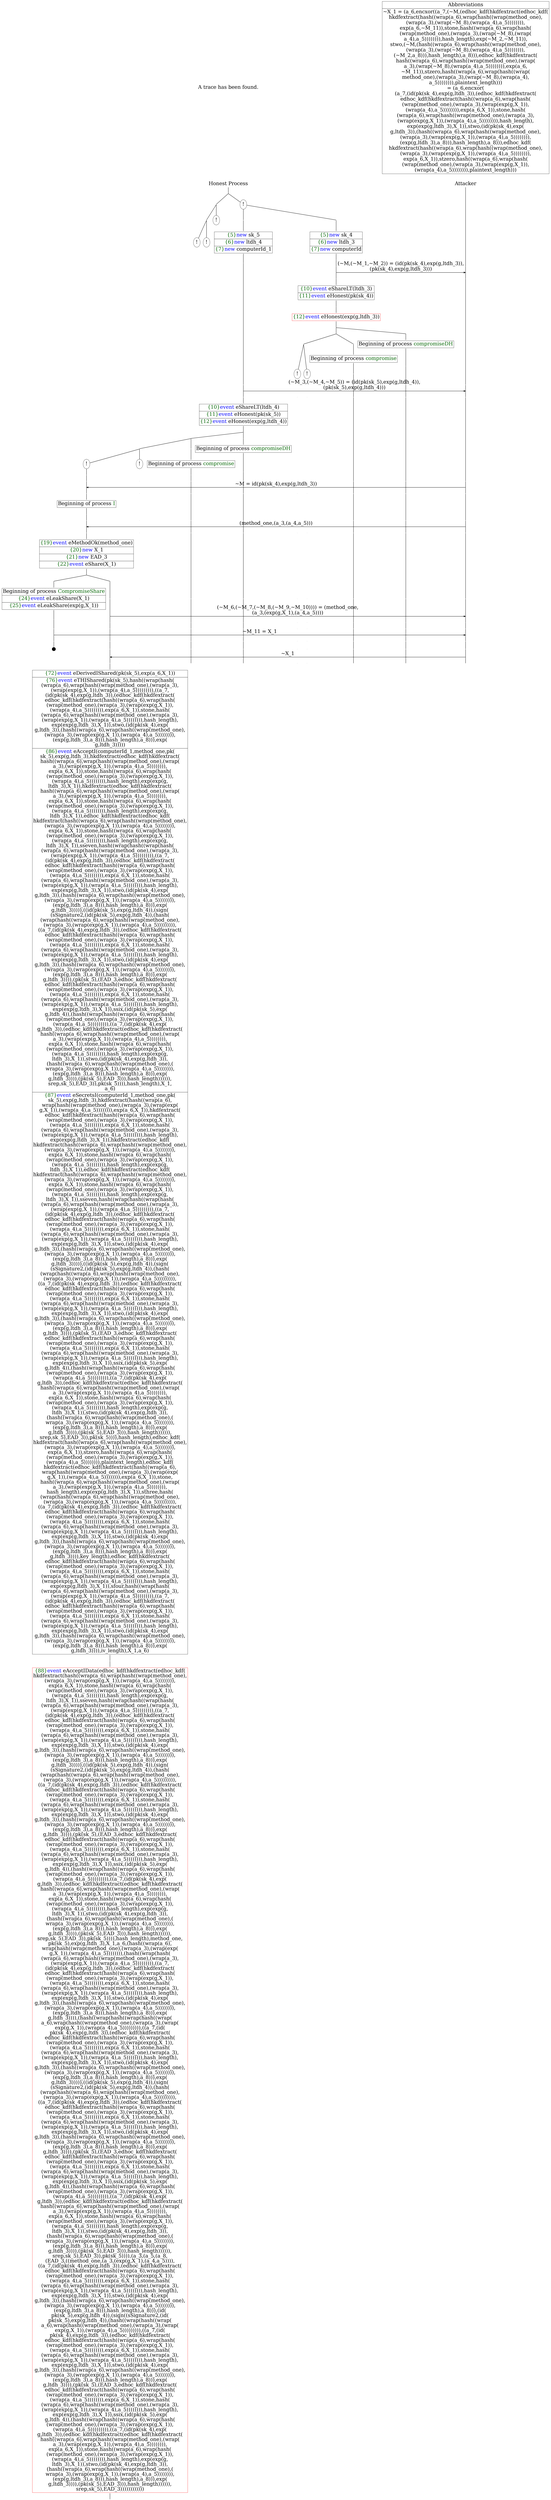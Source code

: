 digraph {
graph [ordering = out]
edge [arrowhead = none, penwidth = 1.6, fontsize = 30]
node [shape = point, width = 0, height = 0, fontsize = 30]
Trace [label = <A trace has been found.<br/>
>, shape = plaintext]
P0__0 [label = "Honest Process", shape = plaintext]
P__0 [label = "Attacker", shape = plaintext]
Trace -> P0__0 [label = "", style = invisible, weight = 100]{rank = same; P0__0 P__0}
P0__0 -> P0__1 [label = <>, weight = 100]
/*RPar */
P0__1 -> P0_1__1 [label = <>]
P0__1 -> P0_0__1 [label = <>]
P0__1 [label = "", fixedsize = false, width = 0, height = 0, shape = none]
{rank = same; P0_0__1 P0_1__1}
P0_0__1 [label = "!", shape = ellipse]
{rank = same; P0_0_1__1 P0_0_0__1}
P0_0_1__1 [label = "", fixedsize = false, width = 0, height = 0, shape = none]
P0_0__1 -> P0_0_1__1 [label = <>]
P0_0_0__1 [label = "", fixedsize = false, width = 0, height = 0, shape = none]
P0_0__1 -> P0_0_0__1 [label = <>]
P0_0_0__1 -> P0_0_0__2 [label = <>, weight = 100]
P0_0_0__2 [shape = plaintext, label = <<TABLE BORDER="0" CELLBORDER="1" CELLSPACING="0" CELLPADDING="4"> <TR><TD><FONT COLOR="darkgreen">{5}</FONT><FONT COLOR="blue">new </FONT>sk_4</TD></TR><TR><TD><FONT COLOR="darkgreen">{6}</FONT><FONT COLOR="blue">new </FONT>ltdh_3</TD></TR><TR><TD><FONT COLOR="darkgreen">{7}</FONT><FONT COLOR="blue">new </FONT>computerId</TD></TR></TABLE>>]
P0_0_0__2 -> P0_0_0__3 [label = <>, weight = 100]
P0_0_0__3 -> P0_0_0__4 [label = <>, weight = 100]
P__0 -> P__1 [label = <>, weight = 100]
{rank = same; P__1 P0_0_0__4}
P0_0_0__4 -> P0_0_0__5 [label = <>, weight = 100]
P__1 -> P__2 [label = <>, weight = 100]
{rank = same; P__2 P0_0_0__5}
P0_0_0__5 -> P__2 [label = <(~M,(~M_1,~M_2)) = (id(pk(sk_4),exp(g,ltdh_3)),<br/>
(pk(sk_4),exp(g,ltdh_3)))>, arrowhead = normal]
P0_0_0__5 -> P0_0_0__6 [label = <>, weight = 100]
P__2 -> P__3 [label = <>, weight = 100]
{rank = same; P__3 P0_0_0__6}
P0_0_0__6 -> P0_0_0__7 [label = <>, weight = 100]
P0_0_0__7 [shape = plaintext, label = <<TABLE BORDER="0" CELLBORDER="1" CELLSPACING="0" CELLPADDING="4"> <TR><TD><FONT COLOR="darkgreen">{10}</FONT><FONT COLOR="blue">event</FONT> eShareLT(ltdh_3)</TD></TR><TR><TD><FONT COLOR="darkgreen">{11}</FONT><FONT COLOR="blue">event</FONT> eHonest(pk(sk_4))</TD></TR></TABLE>>]
P0_0_0__7 -> P0_0_0__8 [label = <>, weight = 100]
P0_0_0__8 -> P0_0_0__9 [label = <>, weight = 100]
P0_0_0__9 [color = red, shape = plaintext, label = <<TABLE BORDER="0" CELLBORDER="1" CELLSPACING="0" CELLPADDING="4"> <TR><TD><FONT COLOR="darkgreen">{12}</FONT><FONT COLOR="blue">event</FONT> eHonest(exp(g,ltdh_3))</TD></TR></TABLE>>]
P0_0_0__9 -> P0_0_0__10 [label = <>, weight = 100]
/*RPar */
P0_0_0__10 -> P0_0_0_1__10 [label = <>]
P0_0_0__10 -> P0_0_0_0__10 [label = <>]
P0_0_0__10 [label = "", fixedsize = false, width = 0, height = 0, shape = none]
{rank = same; P0_0_0_0__10 P0_0_0_1__10}
P0_0_0_0__10 -> P0_0_0_0__11 [label = <>, weight = 100]
P0_0_0_0__11 [shape = plaintext, label = <<TABLE BORDER="0" CELLBORDER="1" CELLSPACING="0" CELLPADDING="4"> <TR><TD>Beginning of process <FONT COLOR="darkgreen">compromiseDH</FONT></TD></TR></TABLE>>]
P0_0_0_0__11 -> P0_0_0_0__12 [label = <>, weight = 100]
/*RPar */
P0_0_0_1__10 -> P0_0_0_1_1__10 [label = <>]
P0_0_0_1__10 -> P0_0_0_1_0__10 [label = <>]
P0_0_0_1__10 [label = "", fixedsize = false, width = 0, height = 0, shape = none]
{rank = same; P0_0_0_1_0__10 P0_0_0_1_1__10}
P0_0_0_1_0__10 -> P0_0_0_1_0__11 [label = <>, weight = 100]
P0_0_0_1_0__11 [shape = plaintext, label = <<TABLE BORDER="0" CELLBORDER="1" CELLSPACING="0" CELLPADDING="4"> <TR><TD>Beginning of process <FONT COLOR="darkgreen">compromise</FONT></TD></TR></TABLE>>]
P0_0_0_1_0__11 -> P0_0_0_1_0__12 [label = <>, weight = 100]
/*RPar */
P0_0_0_1_1__10 -> P0_0_0_1_1_1__10 [label = <>]
P0_0_0_1_1__10 -> P0_0_0_1_1_0__10 [label = <>]
P0_0_0_1_1__10 [label = "", fixedsize = false, width = 0, height = 0, shape = none]
{rank = same; P0_0_0_1_1_0__10 P0_0_0_1_1_1__10}
P0_0_0_1_1_0__10 [label = "!", shape = ellipse]
P0_0_0_1_1_1__10 [label = "!", shape = ellipse]
P0_0_1__1 -> P0_0_1__2 [label = <>, weight = 100]
P0_0_1__2 [shape = plaintext, label = <<TABLE BORDER="0" CELLBORDER="1" CELLSPACING="0" CELLPADDING="4"> <TR><TD><FONT COLOR="darkgreen">{5}</FONT><FONT COLOR="blue">new </FONT>sk_5</TD></TR><TR><TD><FONT COLOR="darkgreen">{6}</FONT><FONT COLOR="blue">new </FONT>ltdh_4</TD></TR><TR><TD><FONT COLOR="darkgreen">{7}</FONT><FONT COLOR="blue">new </FONT>computerId_1</TD></TR></TABLE>>]
P0_0_1__2 -> P0_0_1__3 [label = <>, weight = 100]
P0_0_1__3 -> P0_0_1__4 [label = <>, weight = 100]
P0_0_0_1_1_1__11 [label = "", style = invisible]
P0_0_0_1_1_1__10 -> P0_0_0_1_1_1__11 [label = <>, weight = 100, style = invisible]
P0_0_0_1_1_0__11 [label = "", style = invisible]
P0_0_0_1_1_0__10 -> P0_0_0_1_1_0__11 [label = <>, weight = 100, style = invisible]
P0_0_0_1_0__12 -> P0_0_0_1_0__13 [label = <>, weight = 100]
P0_0_0_0__12 -> P0_0_0_0__13 [label = <>, weight = 100]
P__3 -> P__4 [label = <>, weight = 100]
{rank = same; P__4 P0_0_0_0__13 P0_0_0_1_0__13 P0_0_0_1_1_0__11 P0_0_0_1_1_1__11 P0_0_1__4}
P0_0_1__4 -> P0_0_1__5 [label = <>, weight = 100]
P__4 -> P__5 [label = <>, weight = 100]
{rank = same; P__5 P0_0_1__5}
P0_0_1__5 -> P__5 [label = <(~M_3,(~M_4,~M_5)) = (id(pk(sk_5),exp(g,ltdh_4)),<br/>
(pk(sk_5),exp(g,ltdh_4)))>, arrowhead = normal]
P0_0_1__5 -> P0_0_1__6 [label = <>, weight = 100]
P0_0_0_1_1_1__12 [label = "", style = invisible]
P0_0_0_1_1_1__11 -> P0_0_0_1_1_1__12 [label = <>, weight = 100, style = invisible]
P0_0_0_1_1_0__12 [label = "", style = invisible]
P0_0_0_1_1_0__11 -> P0_0_0_1_1_0__12 [label = <>, weight = 100, style = invisible]
P0_0_0_1_0__13 -> P0_0_0_1_0__14 [label = <>, weight = 100]
P0_0_0_0__13 -> P0_0_0_0__14 [label = <>, weight = 100]
P__5 -> P__6 [label = <>, weight = 100]
{rank = same; P__6 P0_0_0_0__14 P0_0_0_1_0__14 P0_0_0_1_1_0__12 P0_0_0_1_1_1__12 P0_0_1__6}
P0_0_1__6 -> P0_0_1__7 [label = <>, weight = 100]
P0_0_1__7 [shape = plaintext, label = <<TABLE BORDER="0" CELLBORDER="1" CELLSPACING="0" CELLPADDING="4"> <TR><TD><FONT COLOR="darkgreen">{10}</FONT><FONT COLOR="blue">event</FONT> eShareLT(ltdh_4)</TD></TR><TR><TD><FONT COLOR="darkgreen">{11}</FONT><FONT COLOR="blue">event</FONT> eHonest(pk(sk_5))</TD></TR><TR><TD><FONT COLOR="darkgreen">{12}</FONT><FONT COLOR="blue">event</FONT> eHonest(exp(g,ltdh_4))</TD></TR></TABLE>>]
P0_0_1__7 -> P0_0_1__8 [label = <>, weight = 100]
/*RPar */
P0_0_1__8 -> P0_0_1_1__8 [label = <>]
P0_0_1__8 -> P0_0_1_0__8 [label = <>]
P0_0_1__8 [label = "", fixedsize = false, width = 0, height = 0, shape = none]
{rank = same; P0_0_1_0__8 P0_0_1_1__8}
P0_0_1_0__8 -> P0_0_1_0__9 [label = <>, weight = 100]
P0_0_1_0__9 [shape = plaintext, label = <<TABLE BORDER="0" CELLBORDER="1" CELLSPACING="0" CELLPADDING="4"> <TR><TD>Beginning of process <FONT COLOR="darkgreen">compromiseDH</FONT></TD></TR></TABLE>>]
P0_0_1_0__9 -> P0_0_1_0__10 [label = <>, weight = 100]
/*RPar */
P0_0_1_1__8 -> P0_0_1_1_1__8 [label = <>]
P0_0_1_1__8 -> P0_0_1_1_0__8 [label = <>]
P0_0_1_1__8 [label = "", fixedsize = false, width = 0, height = 0, shape = none]
{rank = same; P0_0_1_1_0__8 P0_0_1_1_1__8}
P0_0_1_1_0__8 -> P0_0_1_1_0__9 [label = <>, weight = 100]
P0_0_1_1_0__9 [shape = plaintext, label = <<TABLE BORDER="0" CELLBORDER="1" CELLSPACING="0" CELLPADDING="4"> <TR><TD>Beginning of process <FONT COLOR="darkgreen">compromise</FONT></TD></TR></TABLE>>]
P0_0_1_1_0__9 -> P0_0_1_1_0__10 [label = <>, weight = 100]
/*RPar */
P0_0_1_1_1__8 -> P0_0_1_1_1_1__8 [label = <>]
P0_0_1_1_1__8 -> P0_0_1_1_1_0__8 [label = <>]
P0_0_1_1_1__8 [label = "", fixedsize = false, width = 0, height = 0, shape = none]
{rank = same; P0_0_1_1_1_0__8 P0_0_1_1_1_1__8}
P0_0_1_1_1_0__8 [label = "!", shape = ellipse]
P0_0_1_1_1_1__8 [label = "!", shape = ellipse]
P0_0_1_1_1_1_0__8 [label = "", fixedsize = false, width = 0, height = 0, shape = none]
P0_0_1_1_1_1__8 -> P0_0_1_1_1_1_0__8 [label = <>, weight = 100]
/*RPar */
P0_1__1 -> P0_1_1__1 [label = <>]
P0_1__1 -> P0_1_0__1 [label = <>]
P0_1__1 [label = "", fixedsize = false, width = 0, height = 0, shape = none]
{rank = same; P0_1_0__1 P0_1_1__1}
P0_1_0__1 [label = "!", shape = ellipse]
/*RPar */
P0_1_1__1 -> P0_1_1_1__1 [label = <>]
P0_1_1__1 -> P0_1_1_0__1 [label = <>]
P0_1_1__1 [label = "", fixedsize = false, width = 0, height = 0, shape = none]
{rank = same; P0_1_1_0__1 P0_1_1_1__1}
P0_1_1_0__1 [label = "!", shape = ellipse]
P0_1_1_1__1 [label = "!", shape = ellipse]
P0_0_1_1_1_1_0__8 -> P0_0_1_1_1_1_0__9 [label = <>, weight = 100]
P0_0_1_1_1_0__9 [label = "", style = invisible]
P0_0_1_1_1_0__8 -> P0_0_1_1_1_0__9 [label = <>, weight = 100, style = invisible]
P0_0_1_1_0__10 -> P0_0_1_1_0__11 [label = <>, weight = 100]
P0_0_1_0__10 -> P0_0_1_0__11 [label = <>, weight = 100]
P0_0_0_1_1_1__13 [label = "", style = invisible]
P0_0_0_1_1_1__12 -> P0_0_0_1_1_1__13 [label = <>, weight = 100, style = invisible]
P0_0_0_1_1_0__13 [label = "", style = invisible]
P0_0_0_1_1_0__12 -> P0_0_0_1_1_0__13 [label = <>, weight = 100, style = invisible]
P0_0_0_1_0__14 -> P0_0_0_1_0__15 [label = <>, weight = 100]
P0_0_0_0__14 -> P0_0_0_0__15 [label = <>, weight = 100]
P__6 -> P__7 [label = <>, weight = 100]
{rank = same; P__7 P0_0_0_0__15 P0_0_0_1_0__15 P0_0_0_1_1_0__13 P0_0_0_1_1_1__13 P0_0_1_0__11 P0_0_1_1_0__11 P0_0_1_1_1_0__9 P0_0_1_1_1_1_0__9}
P0_0_1_1_1_1_0__9 -> P0_0_1_1_1_1_0__10 [label = <>, weight = 100]
P__7 -> P__8 [label = <>, weight = 100]
{rank = same; P__8 P0_0_1_1_1_1_0__10}
P0_0_1_1_1_1_0__10 -> P__8 [label = <~M = id(pk(sk_4),exp(g,ltdh_3))>, dir = back, arrowhead = normal]
P0_0_1_1_1_1_0__10 -> P0_0_1_1_1_1_0__11 [label = <>, weight = 100]
P0_0_1_1_1_0__10 [label = "", style = invisible]
P0_0_1_1_1_0__9 -> P0_0_1_1_1_0__10 [label = <>, weight = 100, style = invisible]
P0_0_1_1_0__11 -> P0_0_1_1_0__12 [label = <>, weight = 100]
P0_0_1_0__11 -> P0_0_1_0__12 [label = <>, weight = 100]
P0_0_0_1_1_1__14 [label = "", style = invisible]
P0_0_0_1_1_1__13 -> P0_0_0_1_1_1__14 [label = <>, weight = 100, style = invisible]
P0_0_0_1_1_0__14 [label = "", style = invisible]
P0_0_0_1_1_0__13 -> P0_0_0_1_1_0__14 [label = <>, weight = 100, style = invisible]
P0_0_0_1_0__15 -> P0_0_0_1_0__16 [label = <>, weight = 100]
P0_0_0_0__15 -> P0_0_0_0__16 [label = <>, weight = 100]
P__8 -> P__9 [label = <>, weight = 100]
{rank = same; P__9 P0_0_0_0__16 P0_0_0_1_0__16 P0_0_0_1_1_0__14 P0_0_0_1_1_1__14 P0_0_1_0__12 P0_0_1_1_0__12 P0_0_1_1_1_0__10 P0_0_1_1_1_1_0__11}
P0_0_1_1_1_1_0__11 -> P0_0_1_1_1_1_0__12 [label = <>, weight = 100]
P0_0_1_1_1_1_0__12 [shape = plaintext, label = <<TABLE BORDER="0" CELLBORDER="1" CELLSPACING="0" CELLPADDING="4"> <TR><TD>Beginning of process <FONT COLOR="darkgreen">I</FONT></TD></TR></TABLE>>]
P0_0_1_1_1_1_0__12 -> P0_0_1_1_1_1_0__13 [label = <>, weight = 100]
P0_0_1_1_1_1_0__13 -> P0_0_1_1_1_1_0__14 [label = <>, weight = 100]
P0_0_1_1_1_0__11 [label = "", style = invisible]
P0_0_1_1_1_0__10 -> P0_0_1_1_1_0__11 [label = <>, weight = 100, style = invisible]
P0_0_1_1_0__12 -> P0_0_1_1_0__13 [label = <>, weight = 100]
P0_0_1_0__12 -> P0_0_1_0__13 [label = <>, weight = 100]
P0_0_0_1_1_1__15 [label = "", style = invisible]
P0_0_0_1_1_1__14 -> P0_0_0_1_1_1__15 [label = <>, weight = 100, style = invisible]
P0_0_0_1_1_0__15 [label = "", style = invisible]
P0_0_0_1_1_0__14 -> P0_0_0_1_1_0__15 [label = <>, weight = 100, style = invisible]
P0_0_0_1_0__16 -> P0_0_0_1_0__17 [label = <>, weight = 100]
P0_0_0_0__16 -> P0_0_0_0__17 [label = <>, weight = 100]
P__9 -> P__10 [label = <>, weight = 100]
{rank = same; P__10 P0_0_0_0__17 P0_0_0_1_0__17 P0_0_0_1_1_0__15 P0_0_0_1_1_1__15 P0_0_1_0__13 P0_0_1_1_0__13 P0_0_1_1_1_0__11 P0_0_1_1_1_1_0__14}
P0_0_1_1_1_1_0__14 -> P0_0_1_1_1_1_0__15 [label = <>, weight = 100]
P__10 -> P__11 [label = <>, weight = 100]
{rank = same; P__11 P0_0_1_1_1_1_0__15}
P0_0_1_1_1_1_0__15 -> P__11 [label = <(method_one,(a_3,(a_4,a_5)))>, dir = back, arrowhead = normal]
P0_0_1_1_1_1_0__15 -> P0_0_1_1_1_1_0__16 [label = <>, weight = 100]
P0_0_1_1_1_0__12 [label = "", style = invisible]
P0_0_1_1_1_0__11 -> P0_0_1_1_1_0__12 [label = <>, weight = 100, style = invisible]
P0_0_1_1_0__13 -> P0_0_1_1_0__14 [label = <>, weight = 100]
P0_0_1_0__13 -> P0_0_1_0__14 [label = <>, weight = 100]
P0_0_0_1_1_1__16 [label = "", style = invisible]
P0_0_0_1_1_1__15 -> P0_0_0_1_1_1__16 [label = <>, weight = 100, style = invisible]
P0_0_0_1_1_0__16 [label = "", style = invisible]
P0_0_0_1_1_0__15 -> P0_0_0_1_1_0__16 [label = <>, weight = 100, style = invisible]
P0_0_0_1_0__17 -> P0_0_0_1_0__18 [label = <>, weight = 100]
P0_0_0_0__17 -> P0_0_0_0__18 [label = <>, weight = 100]
P__11 -> P__12 [label = <>, weight = 100]
{rank = same; P__12 P0_0_0_0__18 P0_0_0_1_0__18 P0_0_0_1_1_0__16 P0_0_0_1_1_1__16 P0_0_1_0__14 P0_0_1_1_0__14 P0_0_1_1_1_0__12 P0_0_1_1_1_1_0__16}
P0_0_1_1_1_1_0__16 -> P0_0_1_1_1_1_0__17 [label = <>, weight = 100]
P0_0_1_1_1_1_0__17 [shape = plaintext, label = <<TABLE BORDER="0" CELLBORDER="1" CELLSPACING="0" CELLPADDING="4"> <TR><TD><FONT COLOR="darkgreen">{19}</FONT><FONT COLOR="blue">event</FONT> eMethodOk(method_one)</TD></TR><TR><TD><FONT COLOR="darkgreen">{20}</FONT><FONT COLOR="blue">new </FONT>X_1</TD></TR><TR><TD><FONT COLOR="darkgreen">{21}</FONT><FONT COLOR="blue">new </FONT>EAD_3</TD></TR><TR><TD><FONT COLOR="darkgreen">{22}</FONT><FONT COLOR="blue">event</FONT> eShare(X_1)</TD></TR></TABLE>>]
P0_0_1_1_1_1_0__17 -> P0_0_1_1_1_1_0__18 [label = <>, weight = 100]
/*RPar */
P0_0_1_1_1_1_0__18 -> P0_0_1_1_1_1_0_1__18 [label = <>]
P0_0_1_1_1_1_0__18 -> P0_0_1_1_1_1_0_0__18 [label = <>]
P0_0_1_1_1_1_0__18 [label = "", fixedsize = false, width = 0, height = 0, shape = none]
{rank = same; P0_0_1_1_1_1_0_0__18 P0_0_1_1_1_1_0_1__18}
P0_0_1_1_1_1_0_0__18 -> P0_0_1_1_1_1_0_0__19 [label = <>, weight = 100]
P0_0_1_1_1_0__13 [label = "", style = invisible]
P0_0_1_1_1_0__12 -> P0_0_1_1_1_0__13 [label = <>, weight = 100, style = invisible]
P0_0_1_1_0__14 -> P0_0_1_1_0__15 [label = <>, weight = 100]
P0_0_1_0__14 -> P0_0_1_0__15 [label = <>, weight = 100]
P0_0_0_1_1_1__17 [label = "", style = invisible]
P0_0_0_1_1_1__16 -> P0_0_0_1_1_1__17 [label = <>, weight = 100, style = invisible]
P0_0_0_1_1_0__17 [label = "", style = invisible]
P0_0_0_1_1_0__16 -> P0_0_0_1_1_0__17 [label = <>, weight = 100, style = invisible]
P0_0_0_1_0__18 -> P0_0_0_1_0__19 [label = <>, weight = 100]
P0_0_0_0__18 -> P0_0_0_0__19 [label = <>, weight = 100]
P__12 -> P__13 [label = <>, weight = 100]
{rank = same; P__13 P0_0_0_0__19 P0_0_0_1_0__19 P0_0_0_1_1_0__17 P0_0_0_1_1_1__17 P0_0_1_0__15 P0_0_1_1_0__15 P0_0_1_1_1_0__13 P0_0_1_1_1_1_0_0__19}
P0_0_1_1_1_1_0_0__19 -> P0_0_1_1_1_1_0_0__20 [label = <>, weight = 100]
P__13 -> P__14 [label = <>, weight = 100]
{rank = same; P__14 P0_0_1_1_1_1_0_0__20}
P0_0_1_1_1_1_0_0__20 -> P__14 [label = <(~M_6,(~M_7,(~M_8,(~M_9,~M_10)))) = (method_one,<br/>
(a_3,(exp(g,X_1),(a_4,a_5))))>, arrowhead = normal]
P0_0_1_1_1_1_0_0__20 -> P0_0_1_1_1_1_0_0__21 [label = <>, weight = 100]
P0_0_1_1_1_0__14 [label = "", style = invisible]
P0_0_1_1_1_0__13 -> P0_0_1_1_1_0__14 [label = <>, weight = 100, style = invisible]
P0_0_1_1_0__15 -> P0_0_1_1_0__16 [label = <>, weight = 100]
P0_0_1_0__15 -> P0_0_1_0__16 [label = <>, weight = 100]
P0_0_0_1_1_1__18 [label = "", style = invisible]
P0_0_0_1_1_1__17 -> P0_0_0_1_1_1__18 [label = <>, weight = 100, style = invisible]
P0_0_0_1_1_0__18 [label = "", style = invisible]
P0_0_0_1_1_0__17 -> P0_0_0_1_1_0__18 [label = <>, weight = 100, style = invisible]
P0_0_0_1_0__19 -> P0_0_0_1_0__20 [label = <>, weight = 100]
P0_0_0_0__19 -> P0_0_0_0__20 [label = <>, weight = 100]
P__14 -> P__15 [label = <>, weight = 100]
{rank = same; P__15 P0_0_0_0__20 P0_0_0_1_0__20 P0_0_0_1_1_0__18 P0_0_0_1_1_1__18 P0_0_1_0__16 P0_0_1_1_0__16 P0_0_1_1_1_0__14 P0_0_1_1_1_1_0_0__21}
P0_0_1_1_1_1_0_1__18 -> P0_0_1_1_1_1_0_1__19 [label = <>, weight = 100]
P0_0_1_1_1_1_0_1__19 [shape = plaintext, label = <<TABLE BORDER="0" CELLBORDER="1" CELLSPACING="0" CELLPADDING="4"> <TR><TD>Beginning of process <FONT COLOR="darkgreen">CompromiseShare</FONT></TD></TR><TR><TD><FONT COLOR="darkgreen">{24}</FONT><FONT COLOR="blue">event</FONT> eLeakShare(X_1)</TD></TR><TR><TD><FONT COLOR="darkgreen">{25}</FONT><FONT COLOR="blue">event</FONT> eLeakShare(exp(g,X_1))</TD></TR></TABLE>>]
P0_0_1_1_1_1_0_1__19 -> P0_0_1_1_1_1_0_1__20 [label = <>, weight = 100]
P0_0_1_1_1_1_0_1__20 -> P0_0_1_1_1_1_0_1__21 [label = <>, weight = 100]
P0_0_1_1_1_1_0_0__21 -> P0_0_1_1_1_1_0_0__22 [label = <>, weight = 100]
P0_0_1_1_1_0__15 [label = "", style = invisible]
P0_0_1_1_1_0__14 -> P0_0_1_1_1_0__15 [label = <>, weight = 100, style = invisible]
P0_0_1_1_0__16 -> P0_0_1_1_0__17 [label = <>, weight = 100]
P0_0_1_0__16 -> P0_0_1_0__17 [label = <>, weight = 100]
P0_0_0_1_1_1__19 [label = "", style = invisible]
P0_0_0_1_1_1__18 -> P0_0_0_1_1_1__19 [label = <>, weight = 100, style = invisible]
P0_0_0_1_1_0__19 [label = "", style = invisible]
P0_0_0_1_1_0__18 -> P0_0_0_1_1_0__19 [label = <>, weight = 100, style = invisible]
P0_0_0_1_0__20 -> P0_0_0_1_0__21 [label = <>, weight = 100]
P0_0_0_0__20 -> P0_0_0_0__21 [label = <>, weight = 100]
P__15 -> P__16 [label = <>, weight = 100]
{rank = same; P__16 P0_0_0_0__21 P0_0_0_1_0__21 P0_0_0_1_1_0__19 P0_0_0_1_1_1__19 P0_0_1_0__17 P0_0_1_1_0__17 P0_0_1_1_1_0__15 P0_0_1_1_1_1_0_0__22 P0_0_1_1_1_1_0_1__21}
P0_0_1_1_1_1_0_1__21 -> P0_0_1_1_1_1_0_1__22 [label = <>, weight = 100]
P__16 -> P__17 [label = <>, weight = 100]
{rank = same; P__17 P0_0_1_1_1_1_0_1__22}
P0_0_1_1_1_1_0_1__22 -> P__17 [label = <~M_11 = X_1>, arrowhead = normal]
P0_0_1_1_1_1_0_1__22 -> P0_0_1_1_1_1_0_1__23 [label = <>, weight = 100]
P0_0_1_1_1_1_0_0__22 -> P0_0_1_1_1_1_0_0__23 [label = <>, weight = 100]
P0_0_1_1_1_0__16 [label = "", style = invisible]
P0_0_1_1_1_0__15 -> P0_0_1_1_1_0__16 [label = <>, weight = 100, style = invisible]
P0_0_1_1_0__17 -> P0_0_1_1_0__18 [label = <>, weight = 100]
P0_0_1_0__17 -> P0_0_1_0__18 [label = <>, weight = 100]
P0_0_0_1_1_1__20 [label = "", style = invisible]
P0_0_0_1_1_1__19 -> P0_0_0_1_1_1__20 [label = <>, weight = 100, style = invisible]
P0_0_0_1_1_0__20 [label = "", style = invisible]
P0_0_0_1_1_0__19 -> P0_0_0_1_1_0__20 [label = <>, weight = 100, style = invisible]
P0_0_0_1_0__21 -> P0_0_0_1_0__22 [label = <>, weight = 100]
P0_0_0_0__21 -> P0_0_0_0__22 [label = <>, weight = 100]
P__17 -> P__18 [label = <>, weight = 100]
{rank = same; P__18 P0_0_0_0__22 P0_0_0_1_0__22 P0_0_0_1_1_0__20 P0_0_0_1_1_1__20 P0_0_1_0__18 P0_0_1_1_0__18 P0_0_1_1_1_0__16 P0_0_1_1_1_1_0_0__23 P0_0_1_1_1_1_0_1__23}
P0_0_1_1_1_1_0_1__24 [label = "", width = 0.3, height = 0.3]
P0_0_1_1_1_1_0_1__23 -> P0_0_1_1_1_1_0_1__24 [label = <>, weight = 100]
P0_0_1_1_1_1_0_0__23 -> P0_0_1_1_1_1_0_0__24 [label = <>, weight = 100]
P0_0_1_1_1_0__17 [label = "", style = invisible]
P0_0_1_1_1_0__16 -> P0_0_1_1_1_0__17 [label = <>, weight = 100, style = invisible]
P0_0_1_1_0__18 -> P0_0_1_1_0__19 [label = <>, weight = 100]
P0_0_1_0__18 -> P0_0_1_0__19 [label = <>, weight = 100]
P0_0_0_1_1_1__21 [label = "", style = invisible]
P0_0_0_1_1_1__20 -> P0_0_0_1_1_1__21 [label = <>, weight = 100, style = invisible]
P0_0_0_1_1_0__21 [label = "", style = invisible]
P0_0_0_1_1_0__20 -> P0_0_0_1_1_0__21 [label = <>, weight = 100, style = invisible]
P0_0_0_1_0__22 -> P0_0_0_1_0__23 [label = <>, weight = 100]
P0_0_0_0__22 -> P0_0_0_0__23 [label = <>, weight = 100]
P__18 -> P__19 [label = <>, weight = 100]
{rank = same; P__19 P0_0_0_0__23 P0_0_0_1_0__23 P0_0_0_1_1_0__21 P0_0_0_1_1_1__21 P0_0_1_0__19 P0_0_1_1_0__19 P0_0_1_1_1_0__17 P0_0_1_1_1_1_0_0__24}
P0_0_1_1_1_1_0_0__24 -> P0_0_1_1_1_1_0_0__25 [label = <>, weight = 100]
P__19 -> P__20 [label = <>, weight = 100]
{rank = same; P__20 P0_0_1_1_1_1_0_0__25}
P0_0_1_1_1_1_0_0__25 -> P__20 [label = <~X_1>, dir = back, arrowhead = normal]
P0_0_1_1_1_1_0_0__25 -> P0_0_1_1_1_1_0_0__26 [label = <>, weight = 100]
P0_0_1_1_1_0__18 [label = "", style = invisible]
P0_0_1_1_1_0__17 -> P0_0_1_1_1_0__18 [label = <>, weight = 100, style = invisible]
P0_0_1_1_0__19 -> P0_0_1_1_0__20 [label = <>, weight = 100]
P0_0_1_0__19 -> P0_0_1_0__20 [label = <>, weight = 100]
P0_0_0_1_1_1__22 [label = "", style = invisible]
P0_0_0_1_1_1__21 -> P0_0_0_1_1_1__22 [label = <>, weight = 100, style = invisible]
P0_0_0_1_1_0__22 [label = "", style = invisible]
P0_0_0_1_1_0__21 -> P0_0_0_1_1_0__22 [label = <>, weight = 100, style = invisible]
P0_0_0_1_0__23 -> P0_0_0_1_0__24 [label = <>, weight = 100]
P0_0_0_0__23 -> P0_0_0_0__24 [label = <>, weight = 100]
P__20 -> P__21 [label = <>, weight = 100]
{rank = same; P__21 P0_0_0_0__24 P0_0_0_1_0__24 P0_0_0_1_1_0__22 P0_0_0_1_1_1__22 P0_0_1_0__20 P0_0_1_1_0__20 P0_0_1_1_1_0__18 P0_0_1_1_1_1_0_0__26}
P0_0_1_1_1_1_0_0__26 -> P0_0_1_1_1_1_0_0__27 [label = <>, weight = 100]
P0_0_1_1_1_1_0_0__27 [shape = plaintext, label = <<TABLE BORDER="0" CELLBORDER="1" CELLSPACING="0" CELLPADDING="4"> <TR><TD><FONT COLOR="darkgreen">{72}</FONT><FONT COLOR="blue">event</FONT> eDerivedIShared(pk(sk_5),exp(a_6,X_1))<br/>
</TD></TR><TR><TD><FONT COLOR="darkgreen">{76}</FONT><FONT COLOR="blue">event</FONT> eTHIShared(pk(sk_5),hash((wrap(hash(<br/>
(wrap(a_6),wrap(hash((wrap(method_one),(wrap(a_3),<br/>
(wrap(exp(g,X_1)),(wrap(a_4),a_5))))))))),((a_7,<br/>
(id(pk(sk_4),exp(g,ltdh_3)),(edhoc_kdf(hkdfextract(<br/>
edhoc_kdf(hkdfextract(hash((wrap(a_6),wrap(hash(<br/>
(wrap(method_one),(wrap(a_3),(wrap(exp(g,X_1)),<br/>
(wrap(a_4),a_5)))))))),exp(a_6,X_1)),stone,hash(<br/>
(wrap(a_6),wrap(hash((wrap(method_one),(wrap(a_3),<br/>
(wrap(exp(g,X_1)),(wrap(a_4),a_5)))))))),hash_length),<br/>
exp(exp(g,ltdh_3),X_1)),stwo,(id(pk(sk_4),exp(<br/>
g,ltdh_3)),(hash((wrap(a_6),wrap(hash((wrap(method_one),<br/>
(wrap(a_3),(wrap(exp(g,X_1)),(wrap(a_4),a_5)))))))),<br/>
(exp(g,ltdh_3),a_8))),hash_length),a_8))),exp(<br/>
g,ltdh_3)))))</TD></TR><TR><TD><FONT COLOR="darkgreen">{86}</FONT><FONT COLOR="blue">event</FONT> eAcceptI(computerId_1,method_one,pk(<br/>
sk_5),exp(g,ltdh_3),hkdfextract(edhoc_kdf(hkdfextract(<br/>
hash((wrap(a_6),wrap(hash((wrap(method_one),(wrap(<br/>
a_3),(wrap(exp(g,X_1)),(wrap(a_4),a_5)))))))),<br/>
exp(a_6,X_1)),stone,hash((wrap(a_6),wrap(hash(<br/>
(wrap(method_one),(wrap(a_3),(wrap(exp(g,X_1)),<br/>
(wrap(a_4),a_5)))))))),hash_length),exp(exp(g,<br/>
ltdh_3),X_1)),hkdfextract(edhoc_kdf(hkdfextract(<br/>
hash((wrap(a_6),wrap(hash((wrap(method_one),(wrap(<br/>
a_3),(wrap(exp(g,X_1)),(wrap(a_4),a_5)))))))),<br/>
exp(a_6,X_1)),stone,hash((wrap(a_6),wrap(hash(<br/>
(wrap(method_one),(wrap(a_3),(wrap(exp(g,X_1)),<br/>
(wrap(a_4),a_5)))))))),hash_length),exp(exp(g,<br/>
ltdh_3),X_1)),edhoc_kdf(hkdfextract(edhoc_kdf(<br/>
hkdfextract(hash((wrap(a_6),wrap(hash((wrap(method_one),<br/>
(wrap(a_3),(wrap(exp(g,X_1)),(wrap(a_4),a_5)))))))),<br/>
exp(a_6,X_1)),stone,hash((wrap(a_6),wrap(hash(<br/>
(wrap(method_one),(wrap(a_3),(wrap(exp(g,X_1)),<br/>
(wrap(a_4),a_5)))))))),hash_length),exp(exp(g,<br/>
ltdh_3),X_1)),sseven,hash((wrap(hash((wrap(hash(<br/>
(wrap(a_6),wrap(hash((wrap(method_one),(wrap(a_3),<br/>
(wrap(exp(g,X_1)),(wrap(a_4),a_5))))))))),((a_7,<br/>
(id(pk(sk_4),exp(g,ltdh_3)),(edhoc_kdf(hkdfextract(<br/>
edhoc_kdf(hkdfextract(hash((wrap(a_6),wrap(hash(<br/>
(wrap(method_one),(wrap(a_3),(wrap(exp(g,X_1)),<br/>
(wrap(a_4),a_5)))))))),exp(a_6,X_1)),stone,hash(<br/>
(wrap(a_6),wrap(hash((wrap(method_one),(wrap(a_3),<br/>
(wrap(exp(g,X_1)),(wrap(a_4),a_5)))))))),hash_length),<br/>
exp(exp(g,ltdh_3),X_1)),stwo,(id(pk(sk_4),exp(<br/>
g,ltdh_3)),(hash((wrap(a_6),wrap(hash((wrap(method_one),<br/>
(wrap(a_3),(wrap(exp(g,X_1)),(wrap(a_4),a_5)))))))),<br/>
(exp(g,ltdh_3),a_8))),hash_length),a_8))),exp(<br/>
g,ltdh_3))))),((id(pk(sk_5),exp(g,ltdh_4)),(sign(<br/>
(sSignature2,(id(pk(sk_5),exp(g,ltdh_4)),(hash(<br/>
(wrap(hash((wrap(a_6),wrap(hash((wrap(method_one),<br/>
(wrap(a_3),(wrap(exp(g,X_1)),(wrap(a_4),a_5))))))))),<br/>
((a_7,(id(pk(sk_4),exp(g,ltdh_3)),(edhoc_kdf(hkdfextract(<br/>
edhoc_kdf(hkdfextract(hash((wrap(a_6),wrap(hash(<br/>
(wrap(method_one),(wrap(a_3),(wrap(exp(g,X_1)),<br/>
(wrap(a_4),a_5)))))))),exp(a_6,X_1)),stone,hash(<br/>
(wrap(a_6),wrap(hash((wrap(method_one),(wrap(a_3),<br/>
(wrap(exp(g,X_1)),(wrap(a_4),a_5)))))))),hash_length),<br/>
exp(exp(g,ltdh_3),X_1)),stwo,(id(pk(sk_4),exp(<br/>
g,ltdh_3)),(hash((wrap(a_6),wrap(hash((wrap(method_one),<br/>
(wrap(a_3),(wrap(exp(g,X_1)),(wrap(a_4),a_5)))))))),<br/>
(exp(g,ltdh_3),a_8))),hash_length),a_8))),exp(<br/>
g,ltdh_3)))),(pk(sk_5),(EAD_3,edhoc_kdf(hkdfextract(<br/>
edhoc_kdf(hkdfextract(hash((wrap(a_6),wrap(hash(<br/>
(wrap(method_one),(wrap(a_3),(wrap(exp(g,X_1)),<br/>
(wrap(a_4),a_5)))))))),exp(a_6,X_1)),stone,hash(<br/>
(wrap(a_6),wrap(hash((wrap(method_one),(wrap(a_3),<br/>
(wrap(exp(g,X_1)),(wrap(a_4),a_5)))))))),hash_length),<br/>
exp(exp(g,ltdh_3),X_1)),ssix,(id(pk(sk_5),exp(<br/>
g,ltdh_4)),(hash((wrap(hash((wrap(a_6),wrap(hash(<br/>
(wrap(method_one),(wrap(a_3),(wrap(exp(g,X_1)),<br/>
(wrap(a_4),a_5))))))))),((a_7,(id(pk(sk_4),exp(<br/>
g,ltdh_3)),(edhoc_kdf(hkdfextract(edhoc_kdf(hkdfextract(<br/>
hash((wrap(a_6),wrap(hash((wrap(method_one),(wrap(<br/>
a_3),(wrap(exp(g,X_1)),(wrap(a_4),a_5)))))))),<br/>
exp(a_6,X_1)),stone,hash((wrap(a_6),wrap(hash(<br/>
(wrap(method_one),(wrap(a_3),(wrap(exp(g,X_1)),<br/>
(wrap(a_4),a_5)))))))),hash_length),exp(exp(g,<br/>
ltdh_3),X_1)),stwo,(id(pk(sk_4),exp(g,ltdh_3)),<br/>
(hash((wrap(a_6),wrap(hash((wrap(method_one),(<br/>
wrap(a_3),(wrap(exp(g,X_1)),(wrap(a_4),a_5)))))))),<br/>
(exp(g,ltdh_3),a_8))),hash_length),a_8))),exp(<br/>
g,ltdh_3)))),(pk(sk_5),EAD_3))),hash_length)))))),<br/>
srep,sk_5),EAD_3)),pk(sk_5)))),hash_length),X_1,<br/>
a_6)</TD></TR><TR><TD><FONT COLOR="darkgreen">{87}</FONT><FONT COLOR="blue">event</FONT> eSecretsI(computerId_1,method_one,pk(<br/>
sk_5),exp(g,ltdh_3),hkdfextract(hash((wrap(a_6),<br/>
wrap(hash((wrap(method_one),(wrap(a_3),(wrap(exp(<br/>
g,X_1)),(wrap(a_4),a_5)))))))),exp(a_6,X_1)),hkdfextract(<br/>
edhoc_kdf(hkdfextract(hash((wrap(a_6),wrap(hash(<br/>
(wrap(method_one),(wrap(a_3),(wrap(exp(g,X_1)),<br/>
(wrap(a_4),a_5)))))))),exp(a_6,X_1)),stone,hash(<br/>
(wrap(a_6),wrap(hash((wrap(method_one),(wrap(a_3),<br/>
(wrap(exp(g,X_1)),(wrap(a_4),a_5)))))))),hash_length),<br/>
exp(exp(g,ltdh_3),X_1)),hkdfextract(edhoc_kdf(<br/>
hkdfextract(hash((wrap(a_6),wrap(hash((wrap(method_one),<br/>
(wrap(a_3),(wrap(exp(g,X_1)),(wrap(a_4),a_5)))))))),<br/>
exp(a_6,X_1)),stone,hash((wrap(a_6),wrap(hash(<br/>
(wrap(method_one),(wrap(a_3),(wrap(exp(g,X_1)),<br/>
(wrap(a_4),a_5)))))))),hash_length),exp(exp(g,<br/>
ltdh_3),X_1)),edhoc_kdf(hkdfextract(edhoc_kdf(<br/>
hkdfextract(hash((wrap(a_6),wrap(hash((wrap(method_one),<br/>
(wrap(a_3),(wrap(exp(g,X_1)),(wrap(a_4),a_5)))))))),<br/>
exp(a_6,X_1)),stone,hash((wrap(a_6),wrap(hash(<br/>
(wrap(method_one),(wrap(a_3),(wrap(exp(g,X_1)),<br/>
(wrap(a_4),a_5)))))))),hash_length),exp(exp(g,<br/>
ltdh_3),X_1)),sseven,hash((wrap(hash((wrap(hash(<br/>
(wrap(a_6),wrap(hash((wrap(method_one),(wrap(a_3),<br/>
(wrap(exp(g,X_1)),(wrap(a_4),a_5))))))))),((a_7,<br/>
(id(pk(sk_4),exp(g,ltdh_3)),(edhoc_kdf(hkdfextract(<br/>
edhoc_kdf(hkdfextract(hash((wrap(a_6),wrap(hash(<br/>
(wrap(method_one),(wrap(a_3),(wrap(exp(g,X_1)),<br/>
(wrap(a_4),a_5)))))))),exp(a_6,X_1)),stone,hash(<br/>
(wrap(a_6),wrap(hash((wrap(method_one),(wrap(a_3),<br/>
(wrap(exp(g,X_1)),(wrap(a_4),a_5)))))))),hash_length),<br/>
exp(exp(g,ltdh_3),X_1)),stwo,(id(pk(sk_4),exp(<br/>
g,ltdh_3)),(hash((wrap(a_6),wrap(hash((wrap(method_one),<br/>
(wrap(a_3),(wrap(exp(g,X_1)),(wrap(a_4),a_5)))))))),<br/>
(exp(g,ltdh_3),a_8))),hash_length),a_8))),exp(<br/>
g,ltdh_3))))),((id(pk(sk_5),exp(g,ltdh_4)),(sign(<br/>
(sSignature2,(id(pk(sk_5),exp(g,ltdh_4)),(hash(<br/>
(wrap(hash((wrap(a_6),wrap(hash((wrap(method_one),<br/>
(wrap(a_3),(wrap(exp(g,X_1)),(wrap(a_4),a_5))))))))),<br/>
((a_7,(id(pk(sk_4),exp(g,ltdh_3)),(edhoc_kdf(hkdfextract(<br/>
edhoc_kdf(hkdfextract(hash((wrap(a_6),wrap(hash(<br/>
(wrap(method_one),(wrap(a_3),(wrap(exp(g,X_1)),<br/>
(wrap(a_4),a_5)))))))),exp(a_6,X_1)),stone,hash(<br/>
(wrap(a_6),wrap(hash((wrap(method_one),(wrap(a_3),<br/>
(wrap(exp(g,X_1)),(wrap(a_4),a_5)))))))),hash_length),<br/>
exp(exp(g,ltdh_3),X_1)),stwo,(id(pk(sk_4),exp(<br/>
g,ltdh_3)),(hash((wrap(a_6),wrap(hash((wrap(method_one),<br/>
(wrap(a_3),(wrap(exp(g,X_1)),(wrap(a_4),a_5)))))))),<br/>
(exp(g,ltdh_3),a_8))),hash_length),a_8))),exp(<br/>
g,ltdh_3)))),(pk(sk_5),(EAD_3,edhoc_kdf(hkdfextract(<br/>
edhoc_kdf(hkdfextract(hash((wrap(a_6),wrap(hash(<br/>
(wrap(method_one),(wrap(a_3),(wrap(exp(g,X_1)),<br/>
(wrap(a_4),a_5)))))))),exp(a_6,X_1)),stone,hash(<br/>
(wrap(a_6),wrap(hash((wrap(method_one),(wrap(a_3),<br/>
(wrap(exp(g,X_1)),(wrap(a_4),a_5)))))))),hash_length),<br/>
exp(exp(g,ltdh_3),X_1)),ssix,(id(pk(sk_5),exp(<br/>
g,ltdh_4)),(hash((wrap(hash((wrap(a_6),wrap(hash(<br/>
(wrap(method_one),(wrap(a_3),(wrap(exp(g,X_1)),<br/>
(wrap(a_4),a_5))))))))),((a_7,(id(pk(sk_4),exp(<br/>
g,ltdh_3)),(edhoc_kdf(hkdfextract(edhoc_kdf(hkdfextract(<br/>
hash((wrap(a_6),wrap(hash((wrap(method_one),(wrap(<br/>
a_3),(wrap(exp(g,X_1)),(wrap(a_4),a_5)))))))),<br/>
exp(a_6,X_1)),stone,hash((wrap(a_6),wrap(hash(<br/>
(wrap(method_one),(wrap(a_3),(wrap(exp(g,X_1)),<br/>
(wrap(a_4),a_5)))))))),hash_length),exp(exp(g,<br/>
ltdh_3),X_1)),stwo,(id(pk(sk_4),exp(g,ltdh_3)),<br/>
(hash((wrap(a_6),wrap(hash((wrap(method_one),(<br/>
wrap(a_3),(wrap(exp(g,X_1)),(wrap(a_4),a_5)))))))),<br/>
(exp(g,ltdh_3),a_8))),hash_length),a_8))),exp(<br/>
g,ltdh_3)))),(pk(sk_5),EAD_3))),hash_length)))))),<br/>
srep,sk_5),EAD_3)),pk(sk_5)))),hash_length),edhoc_kdf(<br/>
hkdfextract(hash((wrap(a_6),wrap(hash((wrap(method_one),<br/>
(wrap(a_3),(wrap(exp(g,X_1)),(wrap(a_4),a_5)))))))),<br/>
exp(a_6,X_1)),stzero,hash((wrap(a_6),wrap(hash(<br/>
(wrap(method_one),(wrap(a_3),(wrap(exp(g,X_1)),<br/>
(wrap(a_4),a_5)))))))),plaintext_length),edhoc_kdf(<br/>
hkdfextract(edhoc_kdf(hkdfextract(hash((wrap(a_6),<br/>
wrap(hash((wrap(method_one),(wrap(a_3),(wrap(exp(<br/>
g,X_1)),(wrap(a_4),a_5)))))))),exp(a_6,X_1)),stone,<br/>
hash((wrap(a_6),wrap(hash((wrap(method_one),(wrap(<br/>
a_3),(wrap(exp(g,X_1)),(wrap(a_4),a_5)))))))),<br/>
hash_length),exp(exp(g,ltdh_3),X_1)),sthree,hash(<br/>
(wrap(hash((wrap(a_6),wrap(hash((wrap(method_one),<br/>
(wrap(a_3),(wrap(exp(g,X_1)),(wrap(a_4),a_5))))))))),<br/>
((a_7,(id(pk(sk_4),exp(g,ltdh_3)),(edhoc_kdf(hkdfextract(<br/>
edhoc_kdf(hkdfextract(hash((wrap(a_6),wrap(hash(<br/>
(wrap(method_one),(wrap(a_3),(wrap(exp(g,X_1)),<br/>
(wrap(a_4),a_5)))))))),exp(a_6,X_1)),stone,hash(<br/>
(wrap(a_6),wrap(hash((wrap(method_one),(wrap(a_3),<br/>
(wrap(exp(g,X_1)),(wrap(a_4),a_5)))))))),hash_length),<br/>
exp(exp(g,ltdh_3),X_1)),stwo,(id(pk(sk_4),exp(<br/>
g,ltdh_3)),(hash((wrap(a_6),wrap(hash((wrap(method_one),<br/>
(wrap(a_3),(wrap(exp(g,X_1)),(wrap(a_4),a_5)))))))),<br/>
(exp(g,ltdh_3),a_8))),hash_length),a_8))),exp(<br/>
g,ltdh_3)))),key_length),edhoc_kdf(hkdfextract(<br/>
edhoc_kdf(hkdfextract(hash((wrap(a_6),wrap(hash(<br/>
(wrap(method_one),(wrap(a_3),(wrap(exp(g,X_1)),<br/>
(wrap(a_4),a_5)))))))),exp(a_6,X_1)),stone,hash(<br/>
(wrap(a_6),wrap(hash((wrap(method_one),(wrap(a_3),<br/>
(wrap(exp(g,X_1)),(wrap(a_4),a_5)))))))),hash_length),<br/>
exp(exp(g,ltdh_3),X_1)),sfour,hash((wrap(hash(<br/>
(wrap(a_6),wrap(hash((wrap(method_one),(wrap(a_3),<br/>
(wrap(exp(g,X_1)),(wrap(a_4),a_5))))))))),((a_7,<br/>
(id(pk(sk_4),exp(g,ltdh_3)),(edhoc_kdf(hkdfextract(<br/>
edhoc_kdf(hkdfextract(hash((wrap(a_6),wrap(hash(<br/>
(wrap(method_one),(wrap(a_3),(wrap(exp(g,X_1)),<br/>
(wrap(a_4),a_5)))))))),exp(a_6,X_1)),stone,hash(<br/>
(wrap(a_6),wrap(hash((wrap(method_one),(wrap(a_3),<br/>
(wrap(exp(g,X_1)),(wrap(a_4),a_5)))))))),hash_length),<br/>
exp(exp(g,ltdh_3),X_1)),stwo,(id(pk(sk_4),exp(<br/>
g,ltdh_3)),(hash((wrap(a_6),wrap(hash((wrap(method_one),<br/>
(wrap(a_3),(wrap(exp(g,X_1)),(wrap(a_4),a_5)))))))),<br/>
(exp(g,ltdh_3),a_8))),hash_length),a_8))),exp(<br/>
g,ltdh_3)))),iv_length),X_1,a_6)</TD></TR></TABLE>>]
P0_0_1_1_1_1_0_0__27 -> P0_0_1_1_1_1_0_0__28 [label = <>, weight = 100]
P0_0_1_1_1_1_0_0__28 -> P0_0_1_1_1_1_0_0__29 [label = <>, weight = 100]
P0_0_1_1_1_1_0_0__29 [color = red, shape = plaintext, label = <<TABLE BORDER="0" CELLBORDER="1" CELLSPACING="0" CELLPADDING="4"> <TR><TD><FONT COLOR="darkgreen">{88}</FONT><FONT COLOR="blue">event</FONT> eAcceptIData(edhoc_kdf(hkdfextract(edhoc_kdf(<br/>
hkdfextract(hash((wrap(a_6),wrap(hash((wrap(method_one),<br/>
(wrap(a_3),(wrap(exp(g,X_1)),(wrap(a_4),a_5)))))))),<br/>
exp(a_6,X_1)),stone,hash((wrap(a_6),wrap(hash(<br/>
(wrap(method_one),(wrap(a_3),(wrap(exp(g,X_1)),<br/>
(wrap(a_4),a_5)))))))),hash_length),exp(exp(g,<br/>
ltdh_3),X_1)),sseven,hash((wrap(hash((wrap(hash(<br/>
(wrap(a_6),wrap(hash((wrap(method_one),(wrap(a_3),<br/>
(wrap(exp(g,X_1)),(wrap(a_4),a_5))))))))),((a_7,<br/>
(id(pk(sk_4),exp(g,ltdh_3)),(edhoc_kdf(hkdfextract(<br/>
edhoc_kdf(hkdfextract(hash((wrap(a_6),wrap(hash(<br/>
(wrap(method_one),(wrap(a_3),(wrap(exp(g,X_1)),<br/>
(wrap(a_4),a_5)))))))),exp(a_6,X_1)),stone,hash(<br/>
(wrap(a_6),wrap(hash((wrap(method_one),(wrap(a_3),<br/>
(wrap(exp(g,X_1)),(wrap(a_4),a_5)))))))),hash_length),<br/>
exp(exp(g,ltdh_3),X_1)),stwo,(id(pk(sk_4),exp(<br/>
g,ltdh_3)),(hash((wrap(a_6),wrap(hash((wrap(method_one),<br/>
(wrap(a_3),(wrap(exp(g,X_1)),(wrap(a_4),a_5)))))))),<br/>
(exp(g,ltdh_3),a_8))),hash_length),a_8))),exp(<br/>
g,ltdh_3))))),((id(pk(sk_5),exp(g,ltdh_4)),(sign(<br/>
(sSignature2,(id(pk(sk_5),exp(g,ltdh_4)),(hash(<br/>
(wrap(hash((wrap(a_6),wrap(hash((wrap(method_one),<br/>
(wrap(a_3),(wrap(exp(g,X_1)),(wrap(a_4),a_5))))))))),<br/>
((a_7,(id(pk(sk_4),exp(g,ltdh_3)),(edhoc_kdf(hkdfextract(<br/>
edhoc_kdf(hkdfextract(hash((wrap(a_6),wrap(hash(<br/>
(wrap(method_one),(wrap(a_3),(wrap(exp(g,X_1)),<br/>
(wrap(a_4),a_5)))))))),exp(a_6,X_1)),stone,hash(<br/>
(wrap(a_6),wrap(hash((wrap(method_one),(wrap(a_3),<br/>
(wrap(exp(g,X_1)),(wrap(a_4),a_5)))))))),hash_length),<br/>
exp(exp(g,ltdh_3),X_1)),stwo,(id(pk(sk_4),exp(<br/>
g,ltdh_3)),(hash((wrap(a_6),wrap(hash((wrap(method_one),<br/>
(wrap(a_3),(wrap(exp(g,X_1)),(wrap(a_4),a_5)))))))),<br/>
(exp(g,ltdh_3),a_8))),hash_length),a_8))),exp(<br/>
g,ltdh_3)))),(pk(sk_5),(EAD_3,edhoc_kdf(hkdfextract(<br/>
edhoc_kdf(hkdfextract(hash((wrap(a_6),wrap(hash(<br/>
(wrap(method_one),(wrap(a_3),(wrap(exp(g,X_1)),<br/>
(wrap(a_4),a_5)))))))),exp(a_6,X_1)),stone,hash(<br/>
(wrap(a_6),wrap(hash((wrap(method_one),(wrap(a_3),<br/>
(wrap(exp(g,X_1)),(wrap(a_4),a_5)))))))),hash_length),<br/>
exp(exp(g,ltdh_3),X_1)),ssix,(id(pk(sk_5),exp(<br/>
g,ltdh_4)),(hash((wrap(hash((wrap(a_6),wrap(hash(<br/>
(wrap(method_one),(wrap(a_3),(wrap(exp(g,X_1)),<br/>
(wrap(a_4),a_5))))))))),((a_7,(id(pk(sk_4),exp(<br/>
g,ltdh_3)),(edhoc_kdf(hkdfextract(edhoc_kdf(hkdfextract(<br/>
hash((wrap(a_6),wrap(hash((wrap(method_one),(wrap(<br/>
a_3),(wrap(exp(g,X_1)),(wrap(a_4),a_5)))))))),<br/>
exp(a_6,X_1)),stone,hash((wrap(a_6),wrap(hash(<br/>
(wrap(method_one),(wrap(a_3),(wrap(exp(g,X_1)),<br/>
(wrap(a_4),a_5)))))))),hash_length),exp(exp(g,<br/>
ltdh_3),X_1)),stwo,(id(pk(sk_4),exp(g,ltdh_3)),<br/>
(hash((wrap(a_6),wrap(hash((wrap(method_one),(<br/>
wrap(a_3),(wrap(exp(g,X_1)),(wrap(a_4),a_5)))))))),<br/>
(exp(g,ltdh_3),a_8))),hash_length),a_8))),exp(<br/>
g,ltdh_3)))),(pk(sk_5),EAD_3))),hash_length)))))),<br/>
srep,sk_5),EAD_3)),pk(sk_5)))),hash_length),method_one,<br/>
pk(sk_5),exp(g,ltdh_3),X_1,a_6,(hash((wrap(a_6),<br/>
wrap(hash((wrap(method_one),(wrap(a_3),(wrap(exp(<br/>
g,X_1)),(wrap(a_4),a_5)))))))),(hash((wrap(hash(<br/>
(wrap(a_6),wrap(hash((wrap(method_one),(wrap(a_3),<br/>
(wrap(exp(g,X_1)),(wrap(a_4),a_5))))))))),((a_7,<br/>
(id(pk(sk_4),exp(g,ltdh_3)),(edhoc_kdf(hkdfextract(<br/>
edhoc_kdf(hkdfextract(hash((wrap(a_6),wrap(hash(<br/>
(wrap(method_one),(wrap(a_3),(wrap(exp(g,X_1)),<br/>
(wrap(a_4),a_5)))))))),exp(a_6,X_1)),stone,hash(<br/>
(wrap(a_6),wrap(hash((wrap(method_one),(wrap(a_3),<br/>
(wrap(exp(g,X_1)),(wrap(a_4),a_5)))))))),hash_length),<br/>
exp(exp(g,ltdh_3),X_1)),stwo,(id(pk(sk_4),exp(<br/>
g,ltdh_3)),(hash((wrap(a_6),wrap(hash((wrap(method_one),<br/>
(wrap(a_3),(wrap(exp(g,X_1)),(wrap(a_4),a_5)))))))),<br/>
(exp(g,ltdh_3),a_8))),hash_length),a_8))),exp(<br/>
g,ltdh_3)))),(hash((wrap(hash((wrap(hash((wrap(<br/>
a_6),wrap(hash((wrap(method_one),(wrap(a_3),(wrap(<br/>
exp(g,X_1)),(wrap(a_4),a_5))))))))),((a_7,(id(<br/>
pk(sk_4),exp(g,ltdh_3)),(edhoc_kdf(hkdfextract(<br/>
edhoc_kdf(hkdfextract(hash((wrap(a_6),wrap(hash(<br/>
(wrap(method_one),(wrap(a_3),(wrap(exp(g,X_1)),<br/>
(wrap(a_4),a_5)))))))),exp(a_6,X_1)),stone,hash(<br/>
(wrap(a_6),wrap(hash((wrap(method_one),(wrap(a_3),<br/>
(wrap(exp(g,X_1)),(wrap(a_4),a_5)))))))),hash_length),<br/>
exp(exp(g,ltdh_3),X_1)),stwo,(id(pk(sk_4),exp(<br/>
g,ltdh_3)),(hash((wrap(a_6),wrap(hash((wrap(method_one),<br/>
(wrap(a_3),(wrap(exp(g,X_1)),(wrap(a_4),a_5)))))))),<br/>
(exp(g,ltdh_3),a_8))),hash_length),a_8))),exp(<br/>
g,ltdh_3))))),((id(pk(sk_5),exp(g,ltdh_4)),(sign(<br/>
(sSignature2,(id(pk(sk_5),exp(g,ltdh_4)),(hash(<br/>
(wrap(hash((wrap(a_6),wrap(hash((wrap(method_one),<br/>
(wrap(a_3),(wrap(exp(g,X_1)),(wrap(a_4),a_5))))))))),<br/>
((a_7,(id(pk(sk_4),exp(g,ltdh_3)),(edhoc_kdf(hkdfextract(<br/>
edhoc_kdf(hkdfextract(hash((wrap(a_6),wrap(hash(<br/>
(wrap(method_one),(wrap(a_3),(wrap(exp(g,X_1)),<br/>
(wrap(a_4),a_5)))))))),exp(a_6,X_1)),stone,hash(<br/>
(wrap(a_6),wrap(hash((wrap(method_one),(wrap(a_3),<br/>
(wrap(exp(g,X_1)),(wrap(a_4),a_5)))))))),hash_length),<br/>
exp(exp(g,ltdh_3),X_1)),stwo,(id(pk(sk_4),exp(<br/>
g,ltdh_3)),(hash((wrap(a_6),wrap(hash((wrap(method_one),<br/>
(wrap(a_3),(wrap(exp(g,X_1)),(wrap(a_4),a_5)))))))),<br/>
(exp(g,ltdh_3),a_8))),hash_length),a_8))),exp(<br/>
g,ltdh_3)))),(pk(sk_5),(EAD_3,edhoc_kdf(hkdfextract(<br/>
edhoc_kdf(hkdfextract(hash((wrap(a_6),wrap(hash(<br/>
(wrap(method_one),(wrap(a_3),(wrap(exp(g,X_1)),<br/>
(wrap(a_4),a_5)))))))),exp(a_6,X_1)),stone,hash(<br/>
(wrap(a_6),wrap(hash((wrap(method_one),(wrap(a_3),<br/>
(wrap(exp(g,X_1)),(wrap(a_4),a_5)))))))),hash_length),<br/>
exp(exp(g,ltdh_3),X_1)),ssix,(id(pk(sk_5),exp(<br/>
g,ltdh_4)),(hash((wrap(hash((wrap(a_6),wrap(hash(<br/>
(wrap(method_one),(wrap(a_3),(wrap(exp(g,X_1)),<br/>
(wrap(a_4),a_5))))))))),((a_7,(id(pk(sk_4),exp(<br/>
g,ltdh_3)),(edhoc_kdf(hkdfextract(edhoc_kdf(hkdfextract(<br/>
hash((wrap(a_6),wrap(hash((wrap(method_one),(wrap(<br/>
a_3),(wrap(exp(g,X_1)),(wrap(a_4),a_5)))))))),<br/>
exp(a_6,X_1)),stone,hash((wrap(a_6),wrap(hash(<br/>
(wrap(method_one),(wrap(a_3),(wrap(exp(g,X_1)),<br/>
(wrap(a_4),a_5)))))))),hash_length),exp(exp(g,<br/>
ltdh_3),X_1)),stwo,(id(pk(sk_4),exp(g,ltdh_3)),<br/>
(hash((wrap(a_6),wrap(hash((wrap(method_one),(<br/>
wrap(a_3),(wrap(exp(g,X_1)),(wrap(a_4),a_5)))))))),<br/>
(exp(g,ltdh_3),a_8))),hash_length),a_8))),exp(<br/>
g,ltdh_3)))),(pk(sk_5),EAD_3))),hash_length)))))),<br/>
srep,sk_5),EAD_3)),pk(sk_5)))),(a_3,(a_5,(a_8,<br/>
(EAD_3,((method_one,(a_3,(exp(g,X_1),(a_4,a_5)))),<br/>
((a_7,(id(pk(sk_4),exp(g,ltdh_3)),(edhoc_kdf(hkdfextract(<br/>
edhoc_kdf(hkdfextract(hash((wrap(a_6),wrap(hash(<br/>
(wrap(method_one),(wrap(a_3),(wrap(exp(g,X_1)),<br/>
(wrap(a_4),a_5)))))))),exp(a_6,X_1)),stone,hash(<br/>
(wrap(a_6),wrap(hash((wrap(method_one),(wrap(a_3),<br/>
(wrap(exp(g,X_1)),(wrap(a_4),a_5)))))))),hash_length),<br/>
exp(exp(g,ltdh_3),X_1)),stwo,(id(pk(sk_4),exp(<br/>
g,ltdh_3)),(hash((wrap(a_6),wrap(hash((wrap(method_one),<br/>
(wrap(a_3),(wrap(exp(g,X_1)),(wrap(a_4),a_5)))))))),<br/>
(exp(g,ltdh_3),a_8))),hash_length),a_8))),(id(<br/>
pk(sk_5),exp(g,ltdh_4)),(sign((sSignature2,(id(<br/>
pk(sk_5),exp(g,ltdh_4)),(hash((wrap(hash((wrap(<br/>
a_6),wrap(hash((wrap(method_one),(wrap(a_3),(wrap(<br/>
exp(g,X_1)),(wrap(a_4),a_5))))))))),((a_7,(id(<br/>
pk(sk_4),exp(g,ltdh_3)),(edhoc_kdf(hkdfextract(<br/>
edhoc_kdf(hkdfextract(hash((wrap(a_6),wrap(hash(<br/>
(wrap(method_one),(wrap(a_3),(wrap(exp(g,X_1)),<br/>
(wrap(a_4),a_5)))))))),exp(a_6,X_1)),stone,hash(<br/>
(wrap(a_6),wrap(hash((wrap(method_one),(wrap(a_3),<br/>
(wrap(exp(g,X_1)),(wrap(a_4),a_5)))))))),hash_length),<br/>
exp(exp(g,ltdh_3),X_1)),stwo,(id(pk(sk_4),exp(<br/>
g,ltdh_3)),(hash((wrap(a_6),wrap(hash((wrap(method_one),<br/>
(wrap(a_3),(wrap(exp(g,X_1)),(wrap(a_4),a_5)))))))),<br/>
(exp(g,ltdh_3),a_8))),hash_length),a_8))),exp(<br/>
g,ltdh_3)))),(pk(sk_5),(EAD_3,edhoc_kdf(hkdfextract(<br/>
edhoc_kdf(hkdfextract(hash((wrap(a_6),wrap(hash(<br/>
(wrap(method_one),(wrap(a_3),(wrap(exp(g,X_1)),<br/>
(wrap(a_4),a_5)))))))),exp(a_6,X_1)),stone,hash(<br/>
(wrap(a_6),wrap(hash((wrap(method_one),(wrap(a_3),<br/>
(wrap(exp(g,X_1)),(wrap(a_4),a_5)))))))),hash_length),<br/>
exp(exp(g,ltdh_3),X_1)),ssix,(id(pk(sk_5),exp(<br/>
g,ltdh_4)),(hash((wrap(hash((wrap(a_6),wrap(hash(<br/>
(wrap(method_one),(wrap(a_3),(wrap(exp(g,X_1)),<br/>
(wrap(a_4),a_5))))))))),((a_7,(id(pk(sk_4),exp(<br/>
g,ltdh_3)),(edhoc_kdf(hkdfextract(edhoc_kdf(hkdfextract(<br/>
hash((wrap(a_6),wrap(hash((wrap(method_one),(wrap(<br/>
a_3),(wrap(exp(g,X_1)),(wrap(a_4),a_5)))))))),<br/>
exp(a_6,X_1)),stone,hash((wrap(a_6),wrap(hash(<br/>
(wrap(method_one),(wrap(a_3),(wrap(exp(g,X_1)),<br/>
(wrap(a_4),a_5)))))))),hash_length),exp(exp(g,<br/>
ltdh_3),X_1)),stwo,(id(pk(sk_4),exp(g,ltdh_3)),<br/>
(hash((wrap(a_6),wrap(hash((wrap(method_one),(<br/>
wrap(a_3),(wrap(exp(g,X_1)),(wrap(a_4),a_5)))))))),<br/>
(exp(g,ltdh_3),a_8))),hash_length),a_8))),exp(<br/>
g,ltdh_3)))),(pk(sk_5),EAD_3))),hash_length)))))),<br/>
srep,sk_5),EAD_3))))))))))))</TD></TR></TABLE>>]
P0_0_1_1_1_1_0_0__29 -> P0_0_1_1_1_1_0_0__30 [label = <>, weight = 100]
Abbrev [shape = plaintext, label = <<TABLE BORDER="0" CELLBORDER="1" CELLSPACING="0" CELLPADDING="4"><TR> <TD> Abbreviations </TD></TR><TR><TD>~X_1 = (a_6,encxor((a_7,(~M,(edhoc_kdf(hkdfextract(edhoc_kdf(<br/>
hkdfextract(hash((wrap(a_6),wrap(hash((wrap(method_one),<br/>
(wrap(a_3),(wrap(~M_8),(wrap(a_4),a_5)))))))),<br/>
exp(a_6,~M_11)),stone,hash((wrap(a_6),wrap(hash(<br/>
(wrap(method_one),(wrap(a_3),(wrap(~M_8),(wrap(<br/>
a_4),a_5)))))))),hash_length),exp(~M_2,~M_11)),<br/>
stwo,(~M,(hash((wrap(a_6),wrap(hash((wrap(method_one),<br/>
(wrap(a_3),(wrap(~M_8),(wrap(a_4),a_5)))))))),<br/>
(~M_2,a_8))),hash_length),a_8))),edhoc_kdf(hkdfextract(<br/>
hash((wrap(a_6),wrap(hash((wrap(method_one),(wrap(<br/>
a_3),(wrap(~M_8),(wrap(a_4),a_5)))))))),exp(a_6,<br/>
~M_11)),stzero,hash((wrap(a_6),wrap(hash((wrap(<br/>
method_one),(wrap(a_3),(wrap(~M_8),(wrap(a_4),<br/>
a_5)))))))),plaintext_length)))<br/>
= (a_6,encxor(<br/>
(a_7,(id(pk(sk_4),exp(g,ltdh_3)),(edhoc_kdf(hkdfextract(<br/>
edhoc_kdf(hkdfextract(hash((wrap(a_6),wrap(hash(<br/>
(wrap(method_one),(wrap(a_3),(wrap(exp(g,X_1)),<br/>
(wrap(a_4),a_5)))))))),exp(a_6,X_1)),stone,hash(<br/>
(wrap(a_6),wrap(hash((wrap(method_one),(wrap(a_3),<br/>
(wrap(exp(g,X_1)),(wrap(a_4),a_5)))))))),hash_length),<br/>
exp(exp(g,ltdh_3),X_1)),stwo,(id(pk(sk_4),exp(<br/>
g,ltdh_3)),(hash((wrap(a_6),wrap(hash((wrap(method_one),<br/>
(wrap(a_3),(wrap(exp(g,X_1)),(wrap(a_4),a_5)))))))),<br/>
(exp(g,ltdh_3),a_8))),hash_length),a_8))),edhoc_kdf(<br/>
hkdfextract(hash((wrap(a_6),wrap(hash((wrap(method_one),<br/>
(wrap(a_3),(wrap(exp(g,X_1)),(wrap(a_4),a_5)))))))),<br/>
exp(a_6,X_1)),stzero,hash((wrap(a_6),wrap(hash(<br/>
(wrap(method_one),(wrap(a_3),(wrap(exp(g,X_1)),<br/>
(wrap(a_4),a_5)))))))),plaintext_length)))</TD></TR></TABLE>>]Abbrev -> P__0 [style = invisible, weight =100]}